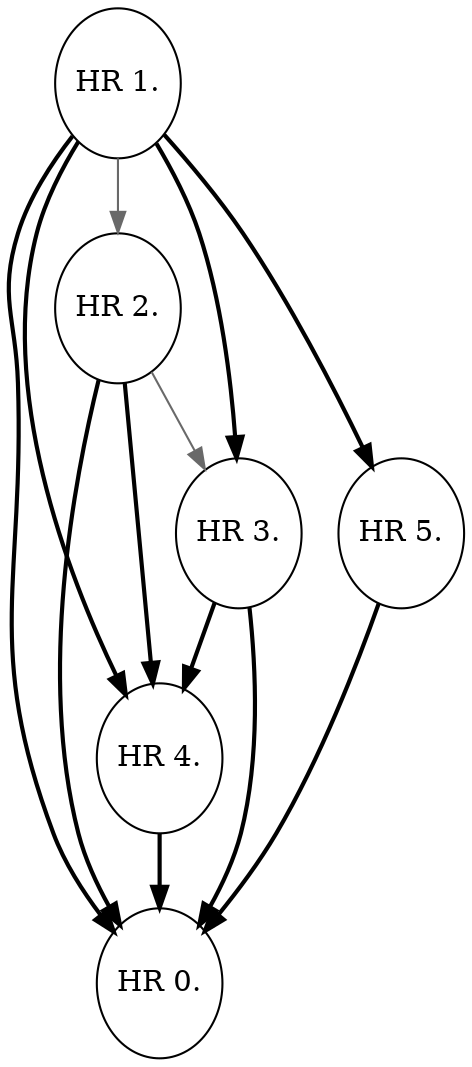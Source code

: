 digraph diagram { 

	  node [shape=ellipse,width=0.5,height=1];
0 [label="HR 0."];
1 [label="HR 1."];
1 -> 0 [style=bold];
1 -> 2 [color=dimgray];
1 -> 3 [style=bold];
1 -> 4 [style=bold];
1 -> 5 [style=bold];
2 [label="HR 2."];
2 -> 0 [style=bold];
2 -> 3 [color=dimgray];
2 -> 4 [style=bold];
3 [label="HR 3."];
3 -> 0 [style=bold];
3 -> 4 [style=bold];
4 [label="HR 4."];
4 -> 0 [style=bold];
5 [label="HR 5."];
5 -> 0 [style=bold];

}